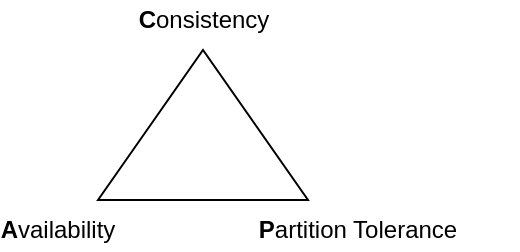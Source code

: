 <mxfile version="12.5.3" type="device"><diagram id="pfgTFInc3WOHpcyTkhT4" name="Page-1"><mxGraphModel dx="760" dy="690" grid="1" gridSize="10" guides="1" tooltips="1" connect="1" arrows="1" fold="1" page="1" pageScale="1" pageWidth="827" pageHeight="1169" math="0" shadow="0"><root><mxCell id="0"/><mxCell id="1" parent="0"/><mxCell id="iaPOCKWcchOZEUb2AKGG-1" value="" style="triangle;whiteSpace=wrap;html=1;rotation=-90;" parent="1" vertex="1"><mxGeometry x="275" y="365" width="75" height="105" as="geometry"/></mxCell><mxCell id="iaPOCKWcchOZEUb2AKGG-2" value="&lt;b&gt;C&lt;/b&gt;onsistency" style="text;html=1;strokeColor=none;fillColor=none;align=center;verticalAlign=middle;whiteSpace=wrap;rounded=0;" parent="1" vertex="1"><mxGeometry x="292.5" y="355" width="40" height="20" as="geometry"/></mxCell><mxCell id="iaPOCKWcchOZEUb2AKGG-3" value="&lt;b&gt;A&lt;/b&gt;vailability" style="text;html=1;strokeColor=none;fillColor=none;align=center;verticalAlign=middle;whiteSpace=wrap;rounded=0;" parent="1" vertex="1"><mxGeometry x="220" y="460" width="40" height="20" as="geometry"/></mxCell><mxCell id="iaPOCKWcchOZEUb2AKGG-4" value="&lt;b&gt;P&lt;/b&gt;artition Tolerance" style="text;html=1;strokeColor=none;fillColor=none;align=center;verticalAlign=middle;whiteSpace=wrap;rounded=0;" parent="1" vertex="1"><mxGeometry x="310" y="460" width="160" height="20" as="geometry"/></mxCell></root></mxGraphModel></diagram></mxfile>